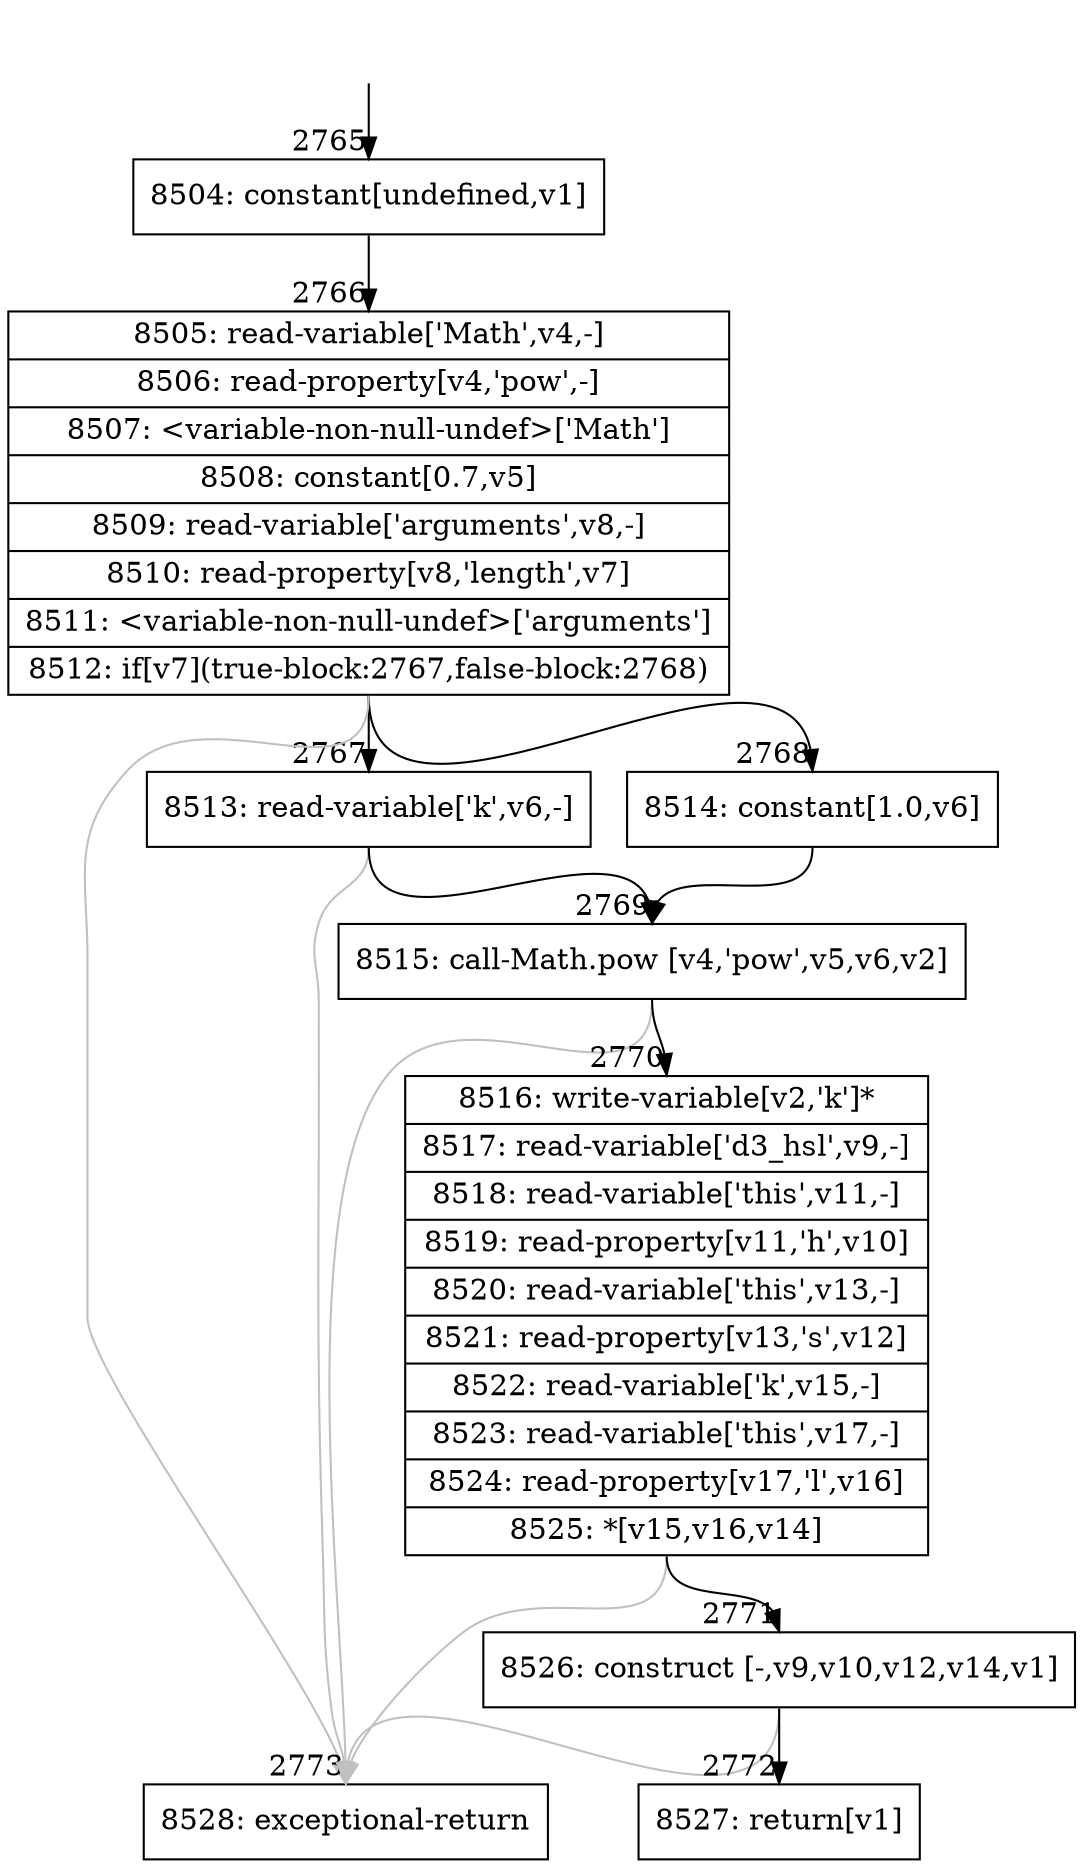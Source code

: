 digraph {
rankdir="TD"
BB_entry263[shape=none,label=""];
BB_entry263 -> BB2765 [tailport=s, headport=n, headlabel="    2765"]
BB2765 [shape=record label="{8504: constant[undefined,v1]}" ] 
BB2765 -> BB2766 [tailport=s, headport=n, headlabel="      2766"]
BB2766 [shape=record label="{8505: read-variable['Math',v4,-]|8506: read-property[v4,'pow',-]|8507: \<variable-non-null-undef\>['Math']|8508: constant[0.7,v5]|8509: read-variable['arguments',v8,-]|8510: read-property[v8,'length',v7]|8511: \<variable-non-null-undef\>['arguments']|8512: if[v7](true-block:2767,false-block:2768)}" ] 
BB2766 -> BB2767 [tailport=s, headport=n, headlabel="      2767"]
BB2766 -> BB2768 [tailport=s, headport=n, headlabel="      2768"]
BB2766 -> BB2773 [tailport=s, headport=n, color=gray, headlabel="      2773"]
BB2767 [shape=record label="{8513: read-variable['k',v6,-]}" ] 
BB2767 -> BB2769 [tailport=s, headport=n, headlabel="      2769"]
BB2767 -> BB2773 [tailport=s, headport=n, color=gray]
BB2768 [shape=record label="{8514: constant[1.0,v6]}" ] 
BB2768 -> BB2769 [tailport=s, headport=n]
BB2769 [shape=record label="{8515: call-Math.pow [v4,'pow',v5,v6,v2]}" ] 
BB2769 -> BB2770 [tailport=s, headport=n, headlabel="      2770"]
BB2769 -> BB2773 [tailport=s, headport=n, color=gray]
BB2770 [shape=record label="{8516: write-variable[v2,'k']*|8517: read-variable['d3_hsl',v9,-]|8518: read-variable['this',v11,-]|8519: read-property[v11,'h',v10]|8520: read-variable['this',v13,-]|8521: read-property[v13,'s',v12]|8522: read-variable['k',v15,-]|8523: read-variable['this',v17,-]|8524: read-property[v17,'l',v16]|8525: *[v15,v16,v14]}" ] 
BB2770 -> BB2771 [tailport=s, headport=n, headlabel="      2771"]
BB2770 -> BB2773 [tailport=s, headport=n, color=gray]
BB2771 [shape=record label="{8526: construct [-,v9,v10,v12,v14,v1]}" ] 
BB2771 -> BB2772 [tailport=s, headport=n, headlabel="      2772"]
BB2771 -> BB2773 [tailport=s, headport=n, color=gray]
BB2772 [shape=record label="{8527: return[v1]}" ] 
BB2773 [shape=record label="{8528: exceptional-return}" ] 
//#$~ 1590
}
